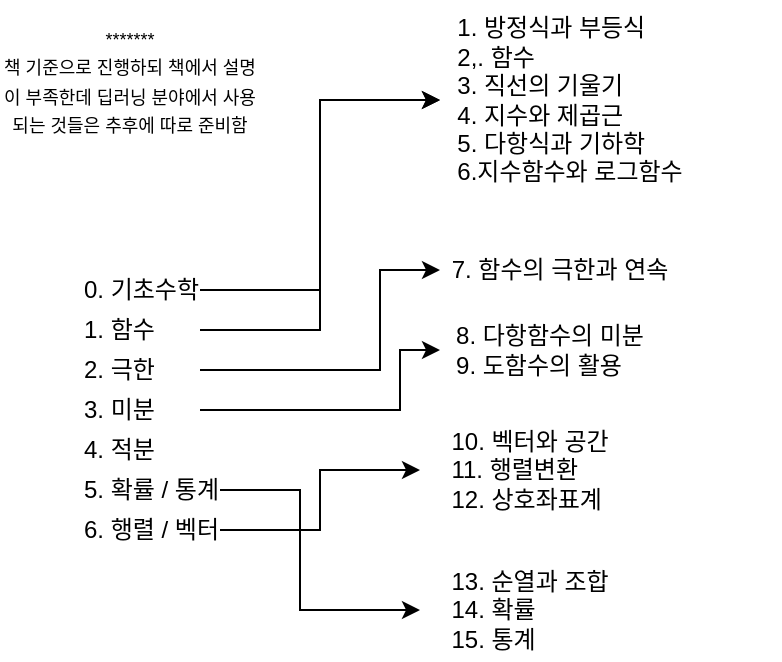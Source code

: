 <mxfile version="17.4.6" type="device"><diagram id="1t2c0wnMIf4kJ-MW-4_r" name="Page-1"><mxGraphModel dx="1043" dy="625" grid="1" gridSize="10" guides="1" tooltips="1" connect="1" arrows="1" fold="1" page="1" pageScale="1" pageWidth="827" pageHeight="1169" math="0" shadow="0"><root><mxCell id="0"/><mxCell id="1" parent="0"/><mxCell id="gC1WaZGtjvvNQ2BloMTS-42" style="edgeStyle=orthogonalEdgeStyle;rounded=0;orthogonalLoop=1;jettySize=auto;html=1;exitX=1;exitY=0.5;exitDx=0;exitDy=0;entryX=0;entryY=0.5;entryDx=0;entryDy=0;" edge="1" parent="1" source="gC1WaZGtjvvNQ2BloMTS-30" target="gC1WaZGtjvvNQ2BloMTS-41"><mxGeometry relative="1" as="geometry"/></mxCell><mxCell id="gC1WaZGtjvvNQ2BloMTS-30" value="0. 기초수학" style="text;html=1;strokeColor=none;fillColor=none;align=left;verticalAlign=middle;whiteSpace=wrap;rounded=0;" vertex="1" parent="1"><mxGeometry x="300" y="420" width="60" height="30" as="geometry"/></mxCell><mxCell id="gC1WaZGtjvvNQ2BloMTS-46" style="edgeStyle=orthogonalEdgeStyle;rounded=0;orthogonalLoop=1;jettySize=auto;html=1;exitX=1;exitY=0.5;exitDx=0;exitDy=0;entryX=0;entryY=0.5;entryDx=0;entryDy=0;" edge="1" parent="1" source="gC1WaZGtjvvNQ2BloMTS-31" target="gC1WaZGtjvvNQ2BloMTS-41"><mxGeometry relative="1" as="geometry"/></mxCell><mxCell id="gC1WaZGtjvvNQ2BloMTS-31" value="1. 함수" style="text;html=1;strokeColor=none;fillColor=none;align=left;verticalAlign=middle;whiteSpace=wrap;rounded=0;" vertex="1" parent="1"><mxGeometry x="300" y="440" width="60" height="30" as="geometry"/></mxCell><mxCell id="gC1WaZGtjvvNQ2BloMTS-48" style="edgeStyle=orthogonalEdgeStyle;rounded=0;orthogonalLoop=1;jettySize=auto;html=1;exitX=1;exitY=0.5;exitDx=0;exitDy=0;entryX=0;entryY=0.5;entryDx=0;entryDy=0;" edge="1" parent="1" source="gC1WaZGtjvvNQ2BloMTS-32" target="gC1WaZGtjvvNQ2BloMTS-45"><mxGeometry relative="1" as="geometry"><Array as="points"><mxPoint x="450" y="475"/><mxPoint x="450" y="425"/></Array></mxGeometry></mxCell><mxCell id="gC1WaZGtjvvNQ2BloMTS-32" value="2. 극한" style="text;html=1;strokeColor=none;fillColor=none;align=left;verticalAlign=middle;whiteSpace=wrap;rounded=0;" vertex="1" parent="1"><mxGeometry x="300" y="460" width="60" height="30" as="geometry"/></mxCell><mxCell id="gC1WaZGtjvvNQ2BloMTS-50" style="edgeStyle=orthogonalEdgeStyle;rounded=0;orthogonalLoop=1;jettySize=auto;html=1;exitX=1;exitY=0.5;exitDx=0;exitDy=0;entryX=0;entryY=0.5;entryDx=0;entryDy=0;" edge="1" parent="1" source="gC1WaZGtjvvNQ2BloMTS-33" target="gC1WaZGtjvvNQ2BloMTS-49"><mxGeometry relative="1" as="geometry"><Array as="points"><mxPoint x="460" y="495"/><mxPoint x="460" y="465"/></Array></mxGeometry></mxCell><mxCell id="gC1WaZGtjvvNQ2BloMTS-33" value="3. 미분&lt;br&gt;" style="text;html=1;strokeColor=none;fillColor=none;align=left;verticalAlign=middle;whiteSpace=wrap;rounded=0;" vertex="1" parent="1"><mxGeometry x="300" y="480" width="60" height="30" as="geometry"/></mxCell><mxCell id="gC1WaZGtjvvNQ2BloMTS-35" value="4. 적분" style="text;html=1;strokeColor=none;fillColor=none;align=left;verticalAlign=middle;whiteSpace=wrap;rounded=0;" vertex="1" parent="1"><mxGeometry x="300" y="500" width="60" height="30" as="geometry"/></mxCell><mxCell id="gC1WaZGtjvvNQ2BloMTS-56" style="edgeStyle=orthogonalEdgeStyle;rounded=0;orthogonalLoop=1;jettySize=auto;html=1;exitX=1;exitY=0.5;exitDx=0;exitDy=0;entryX=0;entryY=0.5;entryDx=0;entryDy=0;" edge="1" parent="1" source="gC1WaZGtjvvNQ2BloMTS-36" target="gC1WaZGtjvvNQ2BloMTS-55"><mxGeometry relative="1" as="geometry"><Array as="points"><mxPoint x="410" y="535"/><mxPoint x="410" y="595"/></Array></mxGeometry></mxCell><mxCell id="gC1WaZGtjvvNQ2BloMTS-36" value="5. 확률 / 통계" style="text;html=1;strokeColor=none;fillColor=none;align=left;verticalAlign=middle;whiteSpace=wrap;rounded=0;" vertex="1" parent="1"><mxGeometry x="300" y="520" width="70" height="30" as="geometry"/></mxCell><mxCell id="gC1WaZGtjvvNQ2BloMTS-54" style="edgeStyle=orthogonalEdgeStyle;rounded=0;orthogonalLoop=1;jettySize=auto;html=1;exitX=1;exitY=0.5;exitDx=0;exitDy=0;" edge="1" parent="1" source="gC1WaZGtjvvNQ2BloMTS-37" target="gC1WaZGtjvvNQ2BloMTS-53"><mxGeometry relative="1" as="geometry"/></mxCell><mxCell id="gC1WaZGtjvvNQ2BloMTS-37" value="6. 행렬 / 벡터" style="text;html=1;strokeColor=none;fillColor=none;align=left;verticalAlign=middle;whiteSpace=wrap;rounded=0;" vertex="1" parent="1"><mxGeometry x="300" y="540" width="70" height="30" as="geometry"/></mxCell><mxCell id="gC1WaZGtjvvNQ2BloMTS-41" value="&lt;div style=&quot;text-align: left&quot;&gt;&lt;span&gt;1. 방정식과 부등식&lt;/span&gt;&lt;/div&gt;&lt;div style=&quot;text-align: left&quot;&gt;&lt;span&gt;2,. 함수&lt;/span&gt;&lt;/div&gt;&lt;div style=&quot;text-align: left&quot;&gt;&lt;span&gt;3. 직선의 기울기&lt;/span&gt;&lt;/div&gt;&lt;div style=&quot;text-align: left&quot;&gt;&lt;span&gt;4. 지수와 제곱근&lt;/span&gt;&lt;/div&gt;&lt;div style=&quot;text-align: left&quot;&gt;&lt;span&gt;5. 다항식과 기하학&lt;/span&gt;&lt;/div&gt;&lt;div style=&quot;text-align: left&quot;&gt;&lt;span&gt;6.지수함수와 로그함수&lt;/span&gt;&lt;/div&gt;" style="text;html=1;strokeColor=none;fillColor=none;align=center;verticalAlign=middle;whiteSpace=wrap;rounded=0;" vertex="1" parent="1"><mxGeometry x="480" y="300" width="130" height="80" as="geometry"/></mxCell><mxCell id="gC1WaZGtjvvNQ2BloMTS-44" value="" style="text;html=1;strokeColor=none;fillColor=none;align=center;verticalAlign=middle;whiteSpace=wrap;rounded=0;" vertex="1" parent="1"><mxGeometry x="590" y="380" width="60" height="30" as="geometry"/></mxCell><mxCell id="gC1WaZGtjvvNQ2BloMTS-45" value="7. 함수의 극한과 연속" style="text;html=1;strokeColor=none;fillColor=none;align=center;verticalAlign=middle;whiteSpace=wrap;rounded=0;" vertex="1" parent="1"><mxGeometry x="480" y="410" width="120" height="30" as="geometry"/></mxCell><mxCell id="gC1WaZGtjvvNQ2BloMTS-49" value="&lt;div style=&quot;text-align: left&quot;&gt;&lt;span&gt;8. 다항함수의 미분&lt;/span&gt;&lt;/div&gt;&lt;div style=&quot;text-align: left&quot;&gt;&lt;span&gt;9. 도함수의 활용&lt;/span&gt;&lt;/div&gt;" style="text;html=1;strokeColor=none;fillColor=none;align=center;verticalAlign=middle;whiteSpace=wrap;rounded=0;" vertex="1" parent="1"><mxGeometry x="480" y="450" width="110" height="30" as="geometry"/></mxCell><mxCell id="gC1WaZGtjvvNQ2BloMTS-53" value="&lt;div style=&quot;text-align: left&quot;&gt;10. 벡터와 공간&lt;/div&gt;&lt;div style=&quot;text-align: left&quot;&gt;11. 행렬변환&lt;/div&gt;&lt;div style=&quot;text-align: left&quot;&gt;12. 상호좌표계&lt;/div&gt;" style="text;html=1;strokeColor=none;fillColor=none;align=center;verticalAlign=middle;whiteSpace=wrap;rounded=0;" vertex="1" parent="1"><mxGeometry x="470" y="500" width="110" height="50" as="geometry"/></mxCell><mxCell id="gC1WaZGtjvvNQ2BloMTS-55" value="&lt;div style=&quot;text-align: left&quot;&gt;13. 순열과 조합&lt;/div&gt;&lt;div style=&quot;text-align: left&quot;&gt;14. 확률&lt;/div&gt;&lt;div style=&quot;text-align: left&quot;&gt;15. 통계&lt;/div&gt;" style="text;html=1;strokeColor=none;fillColor=none;align=center;verticalAlign=middle;whiteSpace=wrap;rounded=0;" vertex="1" parent="1"><mxGeometry x="470" y="570" width="110" height="50" as="geometry"/></mxCell><mxCell id="gC1WaZGtjvvNQ2BloMTS-57" value="&lt;font style=&quot;font-size: 9px&quot;&gt;*******&lt;br style=&quot;font-size: 9px&quot;&gt;책 기준으로 진행하되 책에서 설명이 부족한데 딥러닝 분야에서 사용되는 것들은 추후에 따로 준비함&lt;/font&gt;" style="text;html=1;strokeColor=none;fillColor=none;align=center;verticalAlign=middle;whiteSpace=wrap;rounded=0;" vertex="1" parent="1"><mxGeometry x="260" y="290" width="130" height="80" as="geometry"/></mxCell></root></mxGraphModel></diagram></mxfile>